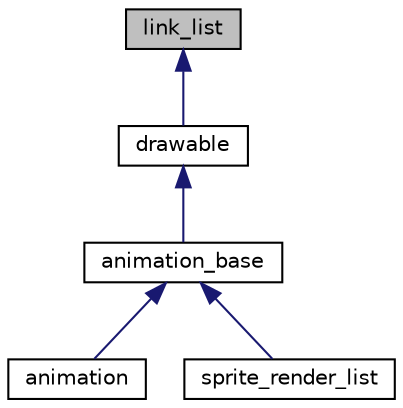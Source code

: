 digraph "link_list"
{
 // LATEX_PDF_SIZE
  edge [fontname="Helvetica",fontsize="10",labelfontname="Helvetica",labelfontsize="10"];
  node [fontname="Helvetica",fontsize="10",shape=record];
  Node1 [label="link_list",height=0.2,width=0.4,color="black", fillcolor="grey75", style="filled", fontcolor="black",tooltip="Generic linked list class (for inheriting from)"];
  Node1 -> Node2 [dir="back",color="midnightblue",fontsize="10",style="solid",fontname="Helvetica"];
  Node2 [label="drawable",height=0.2,width=0.4,color="black", fillcolor="white", style="filled",URL="$structdrawable.html",tooltip=" "];
  Node2 -> Node3 [dir="back",color="midnightblue",fontsize="10",style="solid",fontname="Helvetica"];
  Node3 [label="animation_base",height=0.2,width=0.4,color="black", fillcolor="white", style="filled",URL="$classanimation__base.html",tooltip=" "];
  Node3 -> Node4 [dir="back",color="midnightblue",fontsize="10",style="solid",fontname="Helvetica"];
  Node4 [label="animation",height=0.2,width=0.4,color="black", fillcolor="white", style="filled",URL="$classanimation.html",tooltip=" "];
  Node3 -> Node5 [dir="back",color="midnightblue",fontsize="10",style="solid",fontname="Helvetica"];
  Node5 [label="sprite_render_list",height=0.2,width=0.4,color="black", fillcolor="white", style="filled",URL="$classsprite__render__list.html",tooltip=" "];
}
